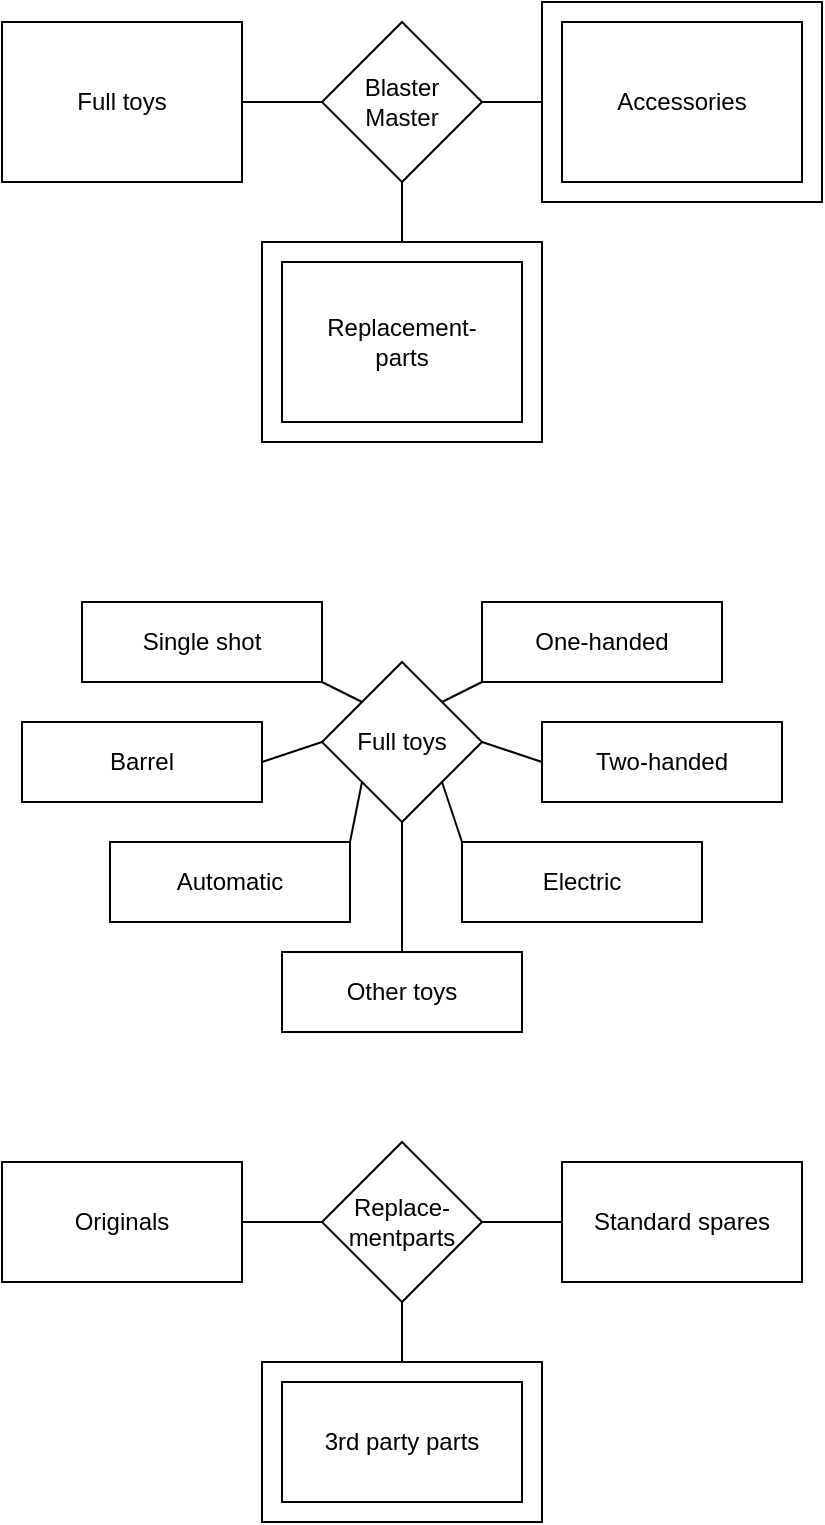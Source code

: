 <mxfile version="20.0.1" type="github"><diagram id="127KMd5kczDR3nu_NwIG" name="Page-1"><mxGraphModel dx="1038" dy="547" grid="1" gridSize="10" guides="1" tooltips="1" connect="1" arrows="1" fold="1" page="1" pageScale="1" pageWidth="827" pageHeight="1169" math="0" shadow="0"><root><mxCell id="0"/><mxCell id="1" parent="0"/><mxCell id="F6H480xyYJz1yJYsRKeL-38" value="" style="rounded=0;whiteSpace=wrap;html=1;" parent="1" vertex="1"><mxGeometry x="370" y="750" width="140" height="80" as="geometry"/></mxCell><mxCell id="F6H480xyYJz1yJYsRKeL-37" value="" style="rounded=0;whiteSpace=wrap;html=1;" parent="1" vertex="1"><mxGeometry x="510" y="70" width="140" height="100" as="geometry"/></mxCell><mxCell id="F6H480xyYJz1yJYsRKeL-36" value="" style="rounded=0;whiteSpace=wrap;html=1;" parent="1" vertex="1"><mxGeometry x="370" y="190" width="140" height="100" as="geometry"/></mxCell><mxCell id="F6H480xyYJz1yJYsRKeL-1" value="Blaster&lt;br&gt;Master" style="rhombus;whiteSpace=wrap;html=1;" parent="1" vertex="1"><mxGeometry x="400" y="80" width="80" height="80" as="geometry"/></mxCell><mxCell id="F6H480xyYJz1yJYsRKeL-2" value="Full toys" style="rounded=0;whiteSpace=wrap;html=1;" parent="1" vertex="1"><mxGeometry x="240" y="80" width="120" height="80" as="geometry"/></mxCell><mxCell id="F6H480xyYJz1yJYsRKeL-3" value="Accessories" style="rounded=0;whiteSpace=wrap;html=1;" parent="1" vertex="1"><mxGeometry x="520" y="80" width="120" height="80" as="geometry"/></mxCell><mxCell id="F6H480xyYJz1yJYsRKeL-4" value="Replacement-&lt;br&gt;parts" style="rounded=0;whiteSpace=wrap;html=1;" parent="1" vertex="1"><mxGeometry x="380" y="200" width="120" height="80" as="geometry"/></mxCell><mxCell id="F6H480xyYJz1yJYsRKeL-5" value="" style="endArrow=none;html=1;rounded=0;entryX=0.5;entryY=1;entryDx=0;entryDy=0;" parent="1" target="F6H480xyYJz1yJYsRKeL-1" edge="1"><mxGeometry width="50" height="50" relative="1" as="geometry"><mxPoint x="440" y="190" as="sourcePoint"/><mxPoint x="440" y="240" as="targetPoint"/></mxGeometry></mxCell><mxCell id="F6H480xyYJz1yJYsRKeL-6" value="" style="endArrow=none;html=1;rounded=0;entryX=0;entryY=0.5;entryDx=0;entryDy=0;exitX=1;exitY=0.5;exitDx=0;exitDy=0;" parent="1" source="F6H480xyYJz1yJYsRKeL-2" target="F6H480xyYJz1yJYsRKeL-1" edge="1"><mxGeometry width="50" height="50" relative="1" as="geometry"><mxPoint x="390" y="290" as="sourcePoint"/><mxPoint x="440" y="240" as="targetPoint"/></mxGeometry></mxCell><mxCell id="F6H480xyYJz1yJYsRKeL-7" value="" style="endArrow=none;html=1;rounded=0;entryX=1;entryY=0.5;entryDx=0;entryDy=0;" parent="1" target="F6H480xyYJz1yJYsRKeL-1" edge="1"><mxGeometry width="50" height="50" relative="1" as="geometry"><mxPoint x="510" y="120" as="sourcePoint"/><mxPoint x="440" y="240" as="targetPoint"/></mxGeometry></mxCell><mxCell id="F6H480xyYJz1yJYsRKeL-11" style="edgeStyle=orthogonalEdgeStyle;rounded=0;orthogonalLoop=1;jettySize=auto;html=1;exitX=0.5;exitY=1;exitDx=0;exitDy=0;" parent="1" edge="1"><mxGeometry relative="1" as="geometry"><mxPoint x="300" y="500" as="sourcePoint"/><mxPoint x="300" y="500" as="targetPoint"/></mxGeometry></mxCell><mxCell id="F6H480xyYJz1yJYsRKeL-13" value="Full toys" style="rhombus;whiteSpace=wrap;html=1;" parent="1" vertex="1"><mxGeometry x="400" y="400" width="80" height="80" as="geometry"/></mxCell><mxCell id="F6H480xyYJz1yJYsRKeL-14" value="Single shot" style="rounded=0;whiteSpace=wrap;html=1;" parent="1" vertex="1"><mxGeometry x="280" y="370" width="120" height="40" as="geometry"/></mxCell><mxCell id="F6H480xyYJz1yJYsRKeL-15" value="Barrel" style="rounded=0;whiteSpace=wrap;html=1;" parent="1" vertex="1"><mxGeometry x="250" y="430" width="120" height="40" as="geometry"/></mxCell><mxCell id="F6H480xyYJz1yJYsRKeL-16" value="Automatic" style="rounded=0;whiteSpace=wrap;html=1;" parent="1" vertex="1"><mxGeometry x="294" y="490" width="120" height="40" as="geometry"/></mxCell><mxCell id="F6H480xyYJz1yJYsRKeL-17" value="Electric" style="rounded=0;whiteSpace=wrap;html=1;" parent="1" vertex="1"><mxGeometry x="470" y="490" width="120" height="40" as="geometry"/></mxCell><mxCell id="F6H480xyYJz1yJYsRKeL-18" value="Two-handed" style="rounded=0;whiteSpace=wrap;html=1;" parent="1" vertex="1"><mxGeometry x="510" y="430" width="120" height="40" as="geometry"/></mxCell><mxCell id="F6H480xyYJz1yJYsRKeL-19" value="One-handed" style="rounded=0;whiteSpace=wrap;html=1;" parent="1" vertex="1"><mxGeometry x="480" y="370" width="120" height="40" as="geometry"/></mxCell><mxCell id="F6H480xyYJz1yJYsRKeL-20" value="" style="endArrow=none;html=1;rounded=0;exitX=1;exitY=1;exitDx=0;exitDy=0;entryX=0;entryY=0;entryDx=0;entryDy=0;" parent="1" source="F6H480xyYJz1yJYsRKeL-14" target="F6H480xyYJz1yJYsRKeL-13" edge="1"><mxGeometry width="50" height="50" relative="1" as="geometry"><mxPoint x="390" y="390" as="sourcePoint"/><mxPoint x="440" y="340" as="targetPoint"/></mxGeometry></mxCell><mxCell id="F6H480xyYJz1yJYsRKeL-21" value="" style="endArrow=none;html=1;rounded=0;exitX=1;exitY=0.5;exitDx=0;exitDy=0;entryX=0;entryY=0.5;entryDx=0;entryDy=0;" parent="1" source="F6H480xyYJz1yJYsRKeL-15" target="F6H480xyYJz1yJYsRKeL-13" edge="1"><mxGeometry width="50" height="50" relative="1" as="geometry"><mxPoint x="390" y="390" as="sourcePoint"/><mxPoint x="440" y="340" as="targetPoint"/></mxGeometry></mxCell><mxCell id="F6H480xyYJz1yJYsRKeL-22" value="" style="endArrow=none;html=1;rounded=0;exitX=1;exitY=0;exitDx=0;exitDy=0;entryX=0;entryY=1;entryDx=0;entryDy=0;" parent="1" source="F6H480xyYJz1yJYsRKeL-16" target="F6H480xyYJz1yJYsRKeL-13" edge="1"><mxGeometry width="50" height="50" relative="1" as="geometry"><mxPoint x="390" y="390" as="sourcePoint"/><mxPoint x="440" y="340" as="targetPoint"/></mxGeometry></mxCell><mxCell id="F6H480xyYJz1yJYsRKeL-24" value="" style="endArrow=none;html=1;rounded=0;entryX=0;entryY=1;entryDx=0;entryDy=0;exitX=1;exitY=0;exitDx=0;exitDy=0;" parent="1" source="F6H480xyYJz1yJYsRKeL-13" target="F6H480xyYJz1yJYsRKeL-19" edge="1"><mxGeometry width="50" height="50" relative="1" as="geometry"><mxPoint x="390" y="390" as="sourcePoint"/><mxPoint x="440" y="340" as="targetPoint"/></mxGeometry></mxCell><mxCell id="F6H480xyYJz1yJYsRKeL-25" value="" style="endArrow=none;html=1;rounded=0;entryX=0;entryY=0.5;entryDx=0;entryDy=0;exitX=1;exitY=0.5;exitDx=0;exitDy=0;" parent="1" source="F6H480xyYJz1yJYsRKeL-13" target="F6H480xyYJz1yJYsRKeL-18" edge="1"><mxGeometry width="50" height="50" relative="1" as="geometry"><mxPoint x="390" y="390" as="sourcePoint"/><mxPoint x="440" y="340" as="targetPoint"/></mxGeometry></mxCell><mxCell id="F6H480xyYJz1yJYsRKeL-26" value="" style="endArrow=none;html=1;rounded=0;entryX=0;entryY=0;entryDx=0;entryDy=0;exitX=1;exitY=1;exitDx=0;exitDy=0;" parent="1" source="F6H480xyYJz1yJYsRKeL-13" target="F6H480xyYJz1yJYsRKeL-17" edge="1"><mxGeometry width="50" height="50" relative="1" as="geometry"><mxPoint x="390" y="390" as="sourcePoint"/><mxPoint x="440" y="340" as="targetPoint"/></mxGeometry></mxCell><mxCell id="F6H480xyYJz1yJYsRKeL-27" value="Replace-&lt;br&gt;mentparts" style="rhombus;whiteSpace=wrap;html=1;" parent="1" vertex="1"><mxGeometry x="400" y="640" width="80" height="80" as="geometry"/></mxCell><mxCell id="F6H480xyYJz1yJYsRKeL-28" value="Originals" style="rounded=0;whiteSpace=wrap;html=1;" parent="1" vertex="1"><mxGeometry x="240" y="650" width="120" height="60" as="geometry"/></mxCell><mxCell id="F6H480xyYJz1yJYsRKeL-29" value="3rd party parts" style="rounded=0;whiteSpace=wrap;html=1;" parent="1" vertex="1"><mxGeometry x="380" y="760" width="120" height="60" as="geometry"/></mxCell><mxCell id="F6H480xyYJz1yJYsRKeL-30" value="Standard spares" style="rounded=0;whiteSpace=wrap;html=1;" parent="1" vertex="1"><mxGeometry x="520" y="650" width="120" height="60" as="geometry"/></mxCell><mxCell id="F6H480xyYJz1yJYsRKeL-31" value="" style="endArrow=none;html=1;rounded=0;exitX=1;exitY=0.5;exitDx=0;exitDy=0;entryX=0;entryY=0.5;entryDx=0;entryDy=0;" parent="1" source="F6H480xyYJz1yJYsRKeL-28" target="F6H480xyYJz1yJYsRKeL-27" edge="1"><mxGeometry width="50" height="50" relative="1" as="geometry"><mxPoint x="390" y="590" as="sourcePoint"/><mxPoint x="440" y="540" as="targetPoint"/></mxGeometry></mxCell><mxCell id="F6H480xyYJz1yJYsRKeL-32" value="" style="endArrow=none;html=1;rounded=0;" parent="1" edge="1"><mxGeometry width="50" height="50" relative="1" as="geometry"><mxPoint x="440" y="750" as="sourcePoint"/><mxPoint x="440" y="720" as="targetPoint"/></mxGeometry></mxCell><mxCell id="F6H480xyYJz1yJYsRKeL-33" value="" style="endArrow=none;html=1;rounded=0;entryX=0;entryY=0.5;entryDx=0;entryDy=0;exitX=1;exitY=0.5;exitDx=0;exitDy=0;" parent="1" source="F6H480xyYJz1yJYsRKeL-27" target="F6H480xyYJz1yJYsRKeL-30" edge="1"><mxGeometry width="50" height="50" relative="1" as="geometry"><mxPoint x="390" y="590" as="sourcePoint"/><mxPoint x="440" y="540" as="targetPoint"/></mxGeometry></mxCell><mxCell id="F6H480xyYJz1yJYsRKeL-39" value="Other toys" style="rounded=0;whiteSpace=wrap;html=1;" parent="1" vertex="1"><mxGeometry x="380" y="545" width="120" height="40" as="geometry"/></mxCell><mxCell id="F6H480xyYJz1yJYsRKeL-40" value="" style="endArrow=none;html=1;rounded=0;exitX=0.5;exitY=0;exitDx=0;exitDy=0;" parent="1" source="F6H480xyYJz1yJYsRKeL-39" edge="1"><mxGeometry width="50" height="50" relative="1" as="geometry"><mxPoint x="390" y="390" as="sourcePoint"/><mxPoint x="440" y="480" as="targetPoint"/></mxGeometry></mxCell></root></mxGraphModel></diagram></mxfile>